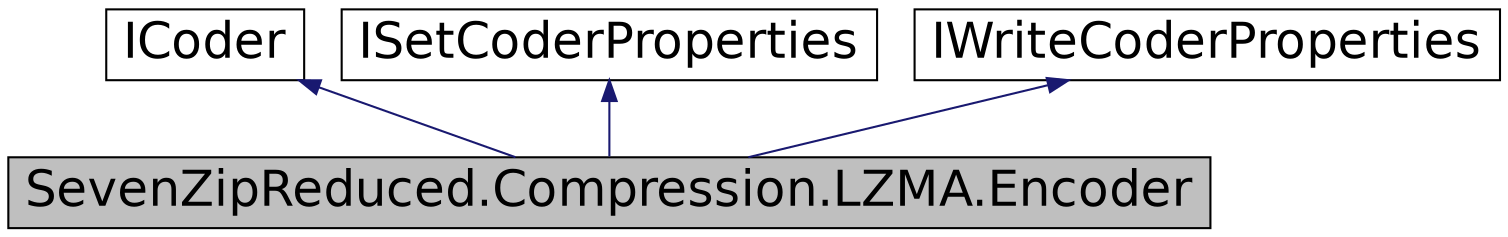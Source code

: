 digraph G
{
  edge [fontname="Helvetica",fontsize="24",labelfontname="Helvetica",labelfontsize="24"];
  node [fontname="Helvetica",fontsize="24",shape=record];
  Node1 [label="SevenZipReduced.Compression.LZMA.Encoder",height=0.2,width=0.4,color="black", fillcolor="grey75", style="filled" fontcolor="black"];
  Node2 -> Node1 [dir="back",color="midnightblue",fontsize="24",style="solid",fontname="Helvetica"];
  Node2 [label="ICoder",height=0.2,width=0.4,color="black", fillcolor="white", style="filled",URL="$interface_seven_zip_reduced_1_1_i_coder.html"];
  Node3 -> Node1 [dir="back",color="midnightblue",fontsize="24",style="solid",fontname="Helvetica"];
  Node3 [label="ISetCoderProperties",height=0.2,width=0.4,color="black", fillcolor="white", style="filled",URL="$interface_seven_zip_reduced_1_1_i_set_coder_properties.html"];
  Node4 -> Node1 [dir="back",color="midnightblue",fontsize="24",style="solid",fontname="Helvetica"];
  Node4 [label="IWriteCoderProperties",height=0.2,width=0.4,color="black", fillcolor="white", style="filled",URL="$interface_seven_zip_reduced_1_1_i_write_coder_properties.html"];
}
